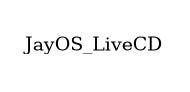 strict graph  {
	graph [rankdir=LR,
		ranksep="2.0"
	];
	subgraph switches_rank {
		graph [rank=same];
	}
	JayOS_LiveCD	 [fontsize=9,
		image="/tmp/Qemu_grey.png",
		shape=none];
}
